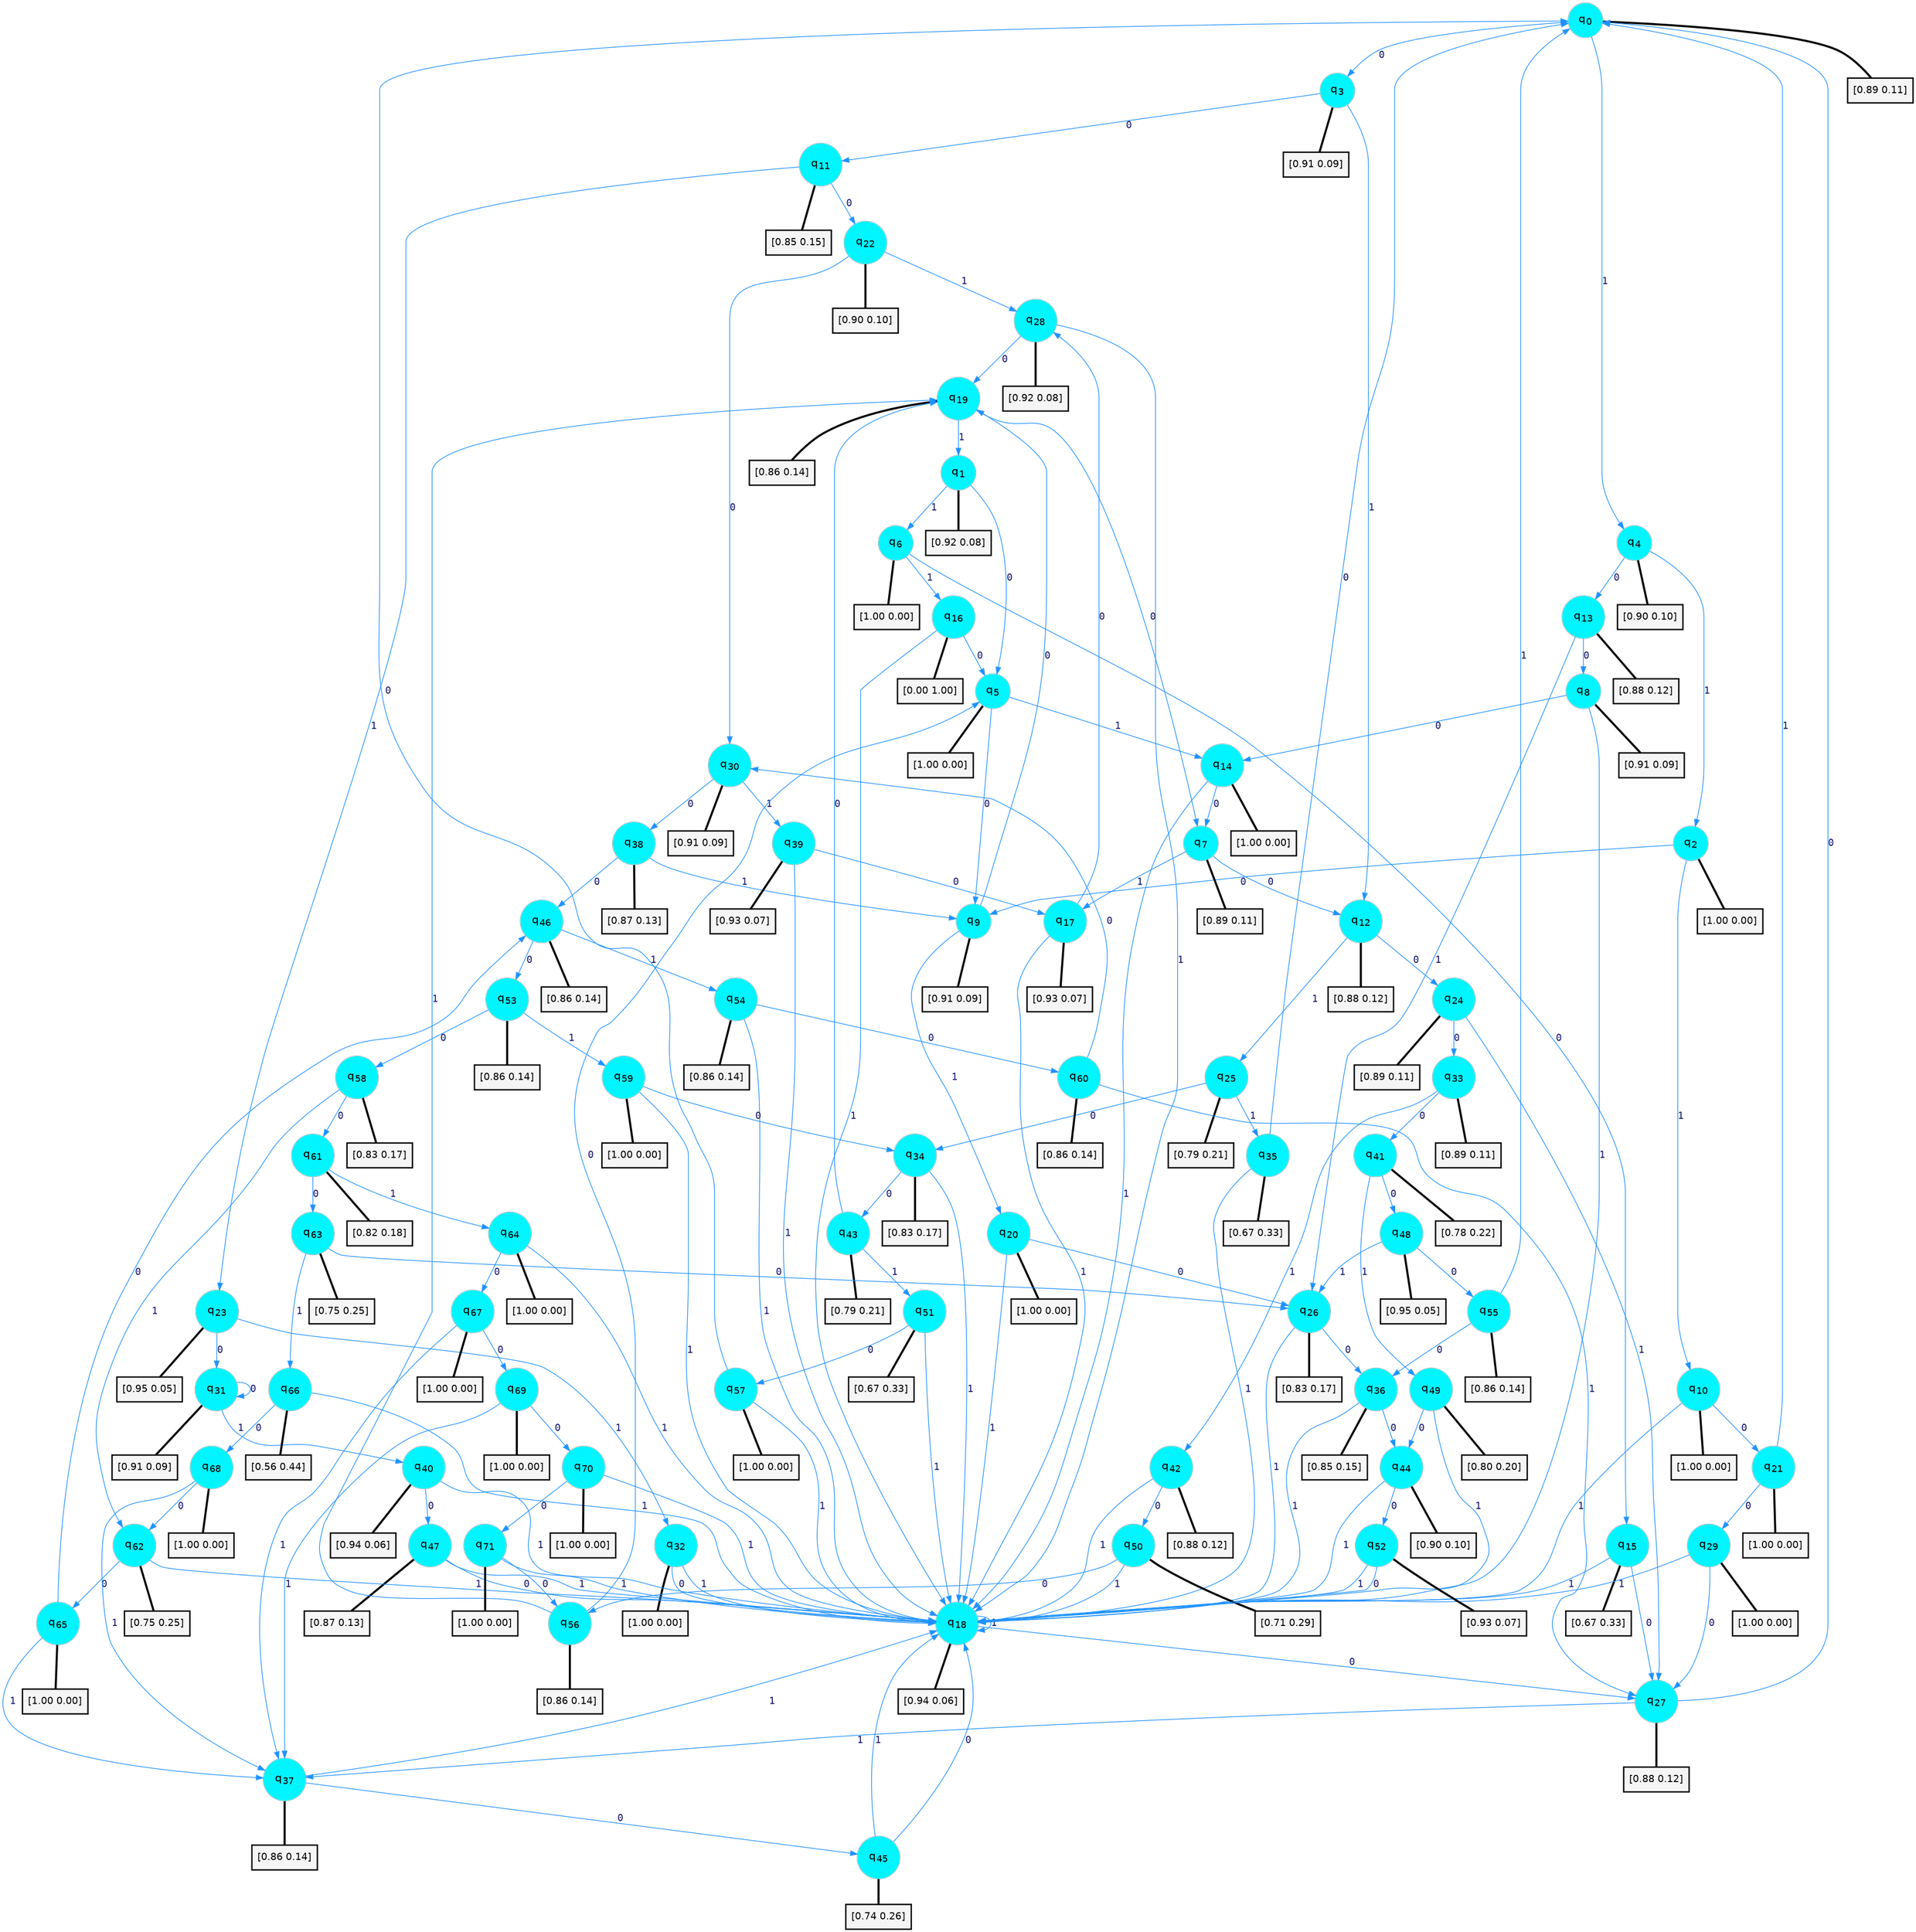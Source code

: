 digraph G {
graph [
bgcolor=transparent, dpi=300, rankdir=TD, size="40,25"];
node [
color=gray, fillcolor=turquoise1, fontcolor=black, fontname=Helvetica, fontsize=16, fontweight=bold, shape=circle, style=filled];
edge [
arrowsize=1, color=dodgerblue1, fontcolor=midnightblue, fontname=courier, fontweight=bold, penwidth=1, style=solid, weight=20];
0[label=<q<SUB>0</SUB>>];
1[label=<q<SUB>1</SUB>>];
2[label=<q<SUB>2</SUB>>];
3[label=<q<SUB>3</SUB>>];
4[label=<q<SUB>4</SUB>>];
5[label=<q<SUB>5</SUB>>];
6[label=<q<SUB>6</SUB>>];
7[label=<q<SUB>7</SUB>>];
8[label=<q<SUB>8</SUB>>];
9[label=<q<SUB>9</SUB>>];
10[label=<q<SUB>10</SUB>>];
11[label=<q<SUB>11</SUB>>];
12[label=<q<SUB>12</SUB>>];
13[label=<q<SUB>13</SUB>>];
14[label=<q<SUB>14</SUB>>];
15[label=<q<SUB>15</SUB>>];
16[label=<q<SUB>16</SUB>>];
17[label=<q<SUB>17</SUB>>];
18[label=<q<SUB>18</SUB>>];
19[label=<q<SUB>19</SUB>>];
20[label=<q<SUB>20</SUB>>];
21[label=<q<SUB>21</SUB>>];
22[label=<q<SUB>22</SUB>>];
23[label=<q<SUB>23</SUB>>];
24[label=<q<SUB>24</SUB>>];
25[label=<q<SUB>25</SUB>>];
26[label=<q<SUB>26</SUB>>];
27[label=<q<SUB>27</SUB>>];
28[label=<q<SUB>28</SUB>>];
29[label=<q<SUB>29</SUB>>];
30[label=<q<SUB>30</SUB>>];
31[label=<q<SUB>31</SUB>>];
32[label=<q<SUB>32</SUB>>];
33[label=<q<SUB>33</SUB>>];
34[label=<q<SUB>34</SUB>>];
35[label=<q<SUB>35</SUB>>];
36[label=<q<SUB>36</SUB>>];
37[label=<q<SUB>37</SUB>>];
38[label=<q<SUB>38</SUB>>];
39[label=<q<SUB>39</SUB>>];
40[label=<q<SUB>40</SUB>>];
41[label=<q<SUB>41</SUB>>];
42[label=<q<SUB>42</SUB>>];
43[label=<q<SUB>43</SUB>>];
44[label=<q<SUB>44</SUB>>];
45[label=<q<SUB>45</SUB>>];
46[label=<q<SUB>46</SUB>>];
47[label=<q<SUB>47</SUB>>];
48[label=<q<SUB>48</SUB>>];
49[label=<q<SUB>49</SUB>>];
50[label=<q<SUB>50</SUB>>];
51[label=<q<SUB>51</SUB>>];
52[label=<q<SUB>52</SUB>>];
53[label=<q<SUB>53</SUB>>];
54[label=<q<SUB>54</SUB>>];
55[label=<q<SUB>55</SUB>>];
56[label=<q<SUB>56</SUB>>];
57[label=<q<SUB>57</SUB>>];
58[label=<q<SUB>58</SUB>>];
59[label=<q<SUB>59</SUB>>];
60[label=<q<SUB>60</SUB>>];
61[label=<q<SUB>61</SUB>>];
62[label=<q<SUB>62</SUB>>];
63[label=<q<SUB>63</SUB>>];
64[label=<q<SUB>64</SUB>>];
65[label=<q<SUB>65</SUB>>];
66[label=<q<SUB>66</SUB>>];
67[label=<q<SUB>67</SUB>>];
68[label=<q<SUB>68</SUB>>];
69[label=<q<SUB>69</SUB>>];
70[label=<q<SUB>70</SUB>>];
71[label=<q<SUB>71</SUB>>];
72[label="[0.89 0.11]", shape=box,fontcolor=black, fontname=Helvetica, fontsize=14, penwidth=2, fillcolor=whitesmoke,color=black];
73[label="[0.92 0.08]", shape=box,fontcolor=black, fontname=Helvetica, fontsize=14, penwidth=2, fillcolor=whitesmoke,color=black];
74[label="[1.00 0.00]", shape=box,fontcolor=black, fontname=Helvetica, fontsize=14, penwidth=2, fillcolor=whitesmoke,color=black];
75[label="[0.91 0.09]", shape=box,fontcolor=black, fontname=Helvetica, fontsize=14, penwidth=2, fillcolor=whitesmoke,color=black];
76[label="[0.90 0.10]", shape=box,fontcolor=black, fontname=Helvetica, fontsize=14, penwidth=2, fillcolor=whitesmoke,color=black];
77[label="[1.00 0.00]", shape=box,fontcolor=black, fontname=Helvetica, fontsize=14, penwidth=2, fillcolor=whitesmoke,color=black];
78[label="[1.00 0.00]", shape=box,fontcolor=black, fontname=Helvetica, fontsize=14, penwidth=2, fillcolor=whitesmoke,color=black];
79[label="[0.89 0.11]", shape=box,fontcolor=black, fontname=Helvetica, fontsize=14, penwidth=2, fillcolor=whitesmoke,color=black];
80[label="[0.91 0.09]", shape=box,fontcolor=black, fontname=Helvetica, fontsize=14, penwidth=2, fillcolor=whitesmoke,color=black];
81[label="[0.91 0.09]", shape=box,fontcolor=black, fontname=Helvetica, fontsize=14, penwidth=2, fillcolor=whitesmoke,color=black];
82[label="[1.00 0.00]", shape=box,fontcolor=black, fontname=Helvetica, fontsize=14, penwidth=2, fillcolor=whitesmoke,color=black];
83[label="[0.85 0.15]", shape=box,fontcolor=black, fontname=Helvetica, fontsize=14, penwidth=2, fillcolor=whitesmoke,color=black];
84[label="[0.88 0.12]", shape=box,fontcolor=black, fontname=Helvetica, fontsize=14, penwidth=2, fillcolor=whitesmoke,color=black];
85[label="[0.88 0.12]", shape=box,fontcolor=black, fontname=Helvetica, fontsize=14, penwidth=2, fillcolor=whitesmoke,color=black];
86[label="[1.00 0.00]", shape=box,fontcolor=black, fontname=Helvetica, fontsize=14, penwidth=2, fillcolor=whitesmoke,color=black];
87[label="[0.67 0.33]", shape=box,fontcolor=black, fontname=Helvetica, fontsize=14, penwidth=2, fillcolor=whitesmoke,color=black];
88[label="[0.00 1.00]", shape=box,fontcolor=black, fontname=Helvetica, fontsize=14, penwidth=2, fillcolor=whitesmoke,color=black];
89[label="[0.93 0.07]", shape=box,fontcolor=black, fontname=Helvetica, fontsize=14, penwidth=2, fillcolor=whitesmoke,color=black];
90[label="[0.94 0.06]", shape=box,fontcolor=black, fontname=Helvetica, fontsize=14, penwidth=2, fillcolor=whitesmoke,color=black];
91[label="[0.86 0.14]", shape=box,fontcolor=black, fontname=Helvetica, fontsize=14, penwidth=2, fillcolor=whitesmoke,color=black];
92[label="[1.00 0.00]", shape=box,fontcolor=black, fontname=Helvetica, fontsize=14, penwidth=2, fillcolor=whitesmoke,color=black];
93[label="[1.00 0.00]", shape=box,fontcolor=black, fontname=Helvetica, fontsize=14, penwidth=2, fillcolor=whitesmoke,color=black];
94[label="[0.90 0.10]", shape=box,fontcolor=black, fontname=Helvetica, fontsize=14, penwidth=2, fillcolor=whitesmoke,color=black];
95[label="[0.95 0.05]", shape=box,fontcolor=black, fontname=Helvetica, fontsize=14, penwidth=2, fillcolor=whitesmoke,color=black];
96[label="[0.89 0.11]", shape=box,fontcolor=black, fontname=Helvetica, fontsize=14, penwidth=2, fillcolor=whitesmoke,color=black];
97[label="[0.79 0.21]", shape=box,fontcolor=black, fontname=Helvetica, fontsize=14, penwidth=2, fillcolor=whitesmoke,color=black];
98[label="[0.83 0.17]", shape=box,fontcolor=black, fontname=Helvetica, fontsize=14, penwidth=2, fillcolor=whitesmoke,color=black];
99[label="[0.88 0.12]", shape=box,fontcolor=black, fontname=Helvetica, fontsize=14, penwidth=2, fillcolor=whitesmoke,color=black];
100[label="[0.92 0.08]", shape=box,fontcolor=black, fontname=Helvetica, fontsize=14, penwidth=2, fillcolor=whitesmoke,color=black];
101[label="[1.00 0.00]", shape=box,fontcolor=black, fontname=Helvetica, fontsize=14, penwidth=2, fillcolor=whitesmoke,color=black];
102[label="[0.91 0.09]", shape=box,fontcolor=black, fontname=Helvetica, fontsize=14, penwidth=2, fillcolor=whitesmoke,color=black];
103[label="[0.91 0.09]", shape=box,fontcolor=black, fontname=Helvetica, fontsize=14, penwidth=2, fillcolor=whitesmoke,color=black];
104[label="[1.00 0.00]", shape=box,fontcolor=black, fontname=Helvetica, fontsize=14, penwidth=2, fillcolor=whitesmoke,color=black];
105[label="[0.89 0.11]", shape=box,fontcolor=black, fontname=Helvetica, fontsize=14, penwidth=2, fillcolor=whitesmoke,color=black];
106[label="[0.83 0.17]", shape=box,fontcolor=black, fontname=Helvetica, fontsize=14, penwidth=2, fillcolor=whitesmoke,color=black];
107[label="[0.67 0.33]", shape=box,fontcolor=black, fontname=Helvetica, fontsize=14, penwidth=2, fillcolor=whitesmoke,color=black];
108[label="[0.85 0.15]", shape=box,fontcolor=black, fontname=Helvetica, fontsize=14, penwidth=2, fillcolor=whitesmoke,color=black];
109[label="[0.86 0.14]", shape=box,fontcolor=black, fontname=Helvetica, fontsize=14, penwidth=2, fillcolor=whitesmoke,color=black];
110[label="[0.87 0.13]", shape=box,fontcolor=black, fontname=Helvetica, fontsize=14, penwidth=2, fillcolor=whitesmoke,color=black];
111[label="[0.93 0.07]", shape=box,fontcolor=black, fontname=Helvetica, fontsize=14, penwidth=2, fillcolor=whitesmoke,color=black];
112[label="[0.94 0.06]", shape=box,fontcolor=black, fontname=Helvetica, fontsize=14, penwidth=2, fillcolor=whitesmoke,color=black];
113[label="[0.78 0.22]", shape=box,fontcolor=black, fontname=Helvetica, fontsize=14, penwidth=2, fillcolor=whitesmoke,color=black];
114[label="[0.88 0.12]", shape=box,fontcolor=black, fontname=Helvetica, fontsize=14, penwidth=2, fillcolor=whitesmoke,color=black];
115[label="[0.79 0.21]", shape=box,fontcolor=black, fontname=Helvetica, fontsize=14, penwidth=2, fillcolor=whitesmoke,color=black];
116[label="[0.90 0.10]", shape=box,fontcolor=black, fontname=Helvetica, fontsize=14, penwidth=2, fillcolor=whitesmoke,color=black];
117[label="[0.74 0.26]", shape=box,fontcolor=black, fontname=Helvetica, fontsize=14, penwidth=2, fillcolor=whitesmoke,color=black];
118[label="[0.86 0.14]", shape=box,fontcolor=black, fontname=Helvetica, fontsize=14, penwidth=2, fillcolor=whitesmoke,color=black];
119[label="[0.87 0.13]", shape=box,fontcolor=black, fontname=Helvetica, fontsize=14, penwidth=2, fillcolor=whitesmoke,color=black];
120[label="[0.95 0.05]", shape=box,fontcolor=black, fontname=Helvetica, fontsize=14, penwidth=2, fillcolor=whitesmoke,color=black];
121[label="[0.80 0.20]", shape=box,fontcolor=black, fontname=Helvetica, fontsize=14, penwidth=2, fillcolor=whitesmoke,color=black];
122[label="[0.71 0.29]", shape=box,fontcolor=black, fontname=Helvetica, fontsize=14, penwidth=2, fillcolor=whitesmoke,color=black];
123[label="[0.67 0.33]", shape=box,fontcolor=black, fontname=Helvetica, fontsize=14, penwidth=2, fillcolor=whitesmoke,color=black];
124[label="[0.93 0.07]", shape=box,fontcolor=black, fontname=Helvetica, fontsize=14, penwidth=2, fillcolor=whitesmoke,color=black];
125[label="[0.86 0.14]", shape=box,fontcolor=black, fontname=Helvetica, fontsize=14, penwidth=2, fillcolor=whitesmoke,color=black];
126[label="[0.86 0.14]", shape=box,fontcolor=black, fontname=Helvetica, fontsize=14, penwidth=2, fillcolor=whitesmoke,color=black];
127[label="[0.86 0.14]", shape=box,fontcolor=black, fontname=Helvetica, fontsize=14, penwidth=2, fillcolor=whitesmoke,color=black];
128[label="[0.86 0.14]", shape=box,fontcolor=black, fontname=Helvetica, fontsize=14, penwidth=2, fillcolor=whitesmoke,color=black];
129[label="[1.00 0.00]", shape=box,fontcolor=black, fontname=Helvetica, fontsize=14, penwidth=2, fillcolor=whitesmoke,color=black];
130[label="[0.83 0.17]", shape=box,fontcolor=black, fontname=Helvetica, fontsize=14, penwidth=2, fillcolor=whitesmoke,color=black];
131[label="[1.00 0.00]", shape=box,fontcolor=black, fontname=Helvetica, fontsize=14, penwidth=2, fillcolor=whitesmoke,color=black];
132[label="[0.86 0.14]", shape=box,fontcolor=black, fontname=Helvetica, fontsize=14, penwidth=2, fillcolor=whitesmoke,color=black];
133[label="[0.82 0.18]", shape=box,fontcolor=black, fontname=Helvetica, fontsize=14, penwidth=2, fillcolor=whitesmoke,color=black];
134[label="[0.75 0.25]", shape=box,fontcolor=black, fontname=Helvetica, fontsize=14, penwidth=2, fillcolor=whitesmoke,color=black];
135[label="[0.75 0.25]", shape=box,fontcolor=black, fontname=Helvetica, fontsize=14, penwidth=2, fillcolor=whitesmoke,color=black];
136[label="[1.00 0.00]", shape=box,fontcolor=black, fontname=Helvetica, fontsize=14, penwidth=2, fillcolor=whitesmoke,color=black];
137[label="[1.00 0.00]", shape=box,fontcolor=black, fontname=Helvetica, fontsize=14, penwidth=2, fillcolor=whitesmoke,color=black];
138[label="[0.56 0.44]", shape=box,fontcolor=black, fontname=Helvetica, fontsize=14, penwidth=2, fillcolor=whitesmoke,color=black];
139[label="[1.00 0.00]", shape=box,fontcolor=black, fontname=Helvetica, fontsize=14, penwidth=2, fillcolor=whitesmoke,color=black];
140[label="[1.00 0.00]", shape=box,fontcolor=black, fontname=Helvetica, fontsize=14, penwidth=2, fillcolor=whitesmoke,color=black];
141[label="[1.00 0.00]", shape=box,fontcolor=black, fontname=Helvetica, fontsize=14, penwidth=2, fillcolor=whitesmoke,color=black];
142[label="[1.00 0.00]", shape=box,fontcolor=black, fontname=Helvetica, fontsize=14, penwidth=2, fillcolor=whitesmoke,color=black];
143[label="[1.00 0.00]", shape=box,fontcolor=black, fontname=Helvetica, fontsize=14, penwidth=2, fillcolor=whitesmoke,color=black];
0->3 [label=0];
0->4 [label=1];
0->72 [arrowhead=none, penwidth=3,color=black];
1->5 [label=0];
1->6 [label=1];
1->73 [arrowhead=none, penwidth=3,color=black];
2->9 [label=0];
2->10 [label=1];
2->74 [arrowhead=none, penwidth=3,color=black];
3->11 [label=0];
3->12 [label=1];
3->75 [arrowhead=none, penwidth=3,color=black];
4->13 [label=0];
4->2 [label=1];
4->76 [arrowhead=none, penwidth=3,color=black];
5->9 [label=0];
5->14 [label=1];
5->77 [arrowhead=none, penwidth=3,color=black];
6->15 [label=0];
6->16 [label=1];
6->78 [arrowhead=none, penwidth=3,color=black];
7->12 [label=0];
7->17 [label=1];
7->79 [arrowhead=none, penwidth=3,color=black];
8->14 [label=0];
8->18 [label=1];
8->80 [arrowhead=none, penwidth=3,color=black];
9->19 [label=0];
9->20 [label=1];
9->81 [arrowhead=none, penwidth=3,color=black];
10->21 [label=0];
10->18 [label=1];
10->82 [arrowhead=none, penwidth=3,color=black];
11->22 [label=0];
11->23 [label=1];
11->83 [arrowhead=none, penwidth=3,color=black];
12->24 [label=0];
12->25 [label=1];
12->84 [arrowhead=none, penwidth=3,color=black];
13->8 [label=0];
13->26 [label=1];
13->85 [arrowhead=none, penwidth=3,color=black];
14->7 [label=0];
14->18 [label=1];
14->86 [arrowhead=none, penwidth=3,color=black];
15->27 [label=0];
15->18 [label=1];
15->87 [arrowhead=none, penwidth=3,color=black];
16->5 [label=0];
16->18 [label=1];
16->88 [arrowhead=none, penwidth=3,color=black];
17->28 [label=0];
17->18 [label=1];
17->89 [arrowhead=none, penwidth=3,color=black];
18->27 [label=0];
18->18 [label=1];
18->90 [arrowhead=none, penwidth=3,color=black];
19->7 [label=0];
19->1 [label=1];
19->91 [arrowhead=none, penwidth=3,color=black];
20->26 [label=0];
20->18 [label=1];
20->92 [arrowhead=none, penwidth=3,color=black];
21->29 [label=0];
21->0 [label=1];
21->93 [arrowhead=none, penwidth=3,color=black];
22->30 [label=0];
22->28 [label=1];
22->94 [arrowhead=none, penwidth=3,color=black];
23->31 [label=0];
23->32 [label=1];
23->95 [arrowhead=none, penwidth=3,color=black];
24->33 [label=0];
24->27 [label=1];
24->96 [arrowhead=none, penwidth=3,color=black];
25->34 [label=0];
25->35 [label=1];
25->97 [arrowhead=none, penwidth=3,color=black];
26->36 [label=0];
26->18 [label=1];
26->98 [arrowhead=none, penwidth=3,color=black];
27->0 [label=0];
27->37 [label=1];
27->99 [arrowhead=none, penwidth=3,color=black];
28->19 [label=0];
28->18 [label=1];
28->100 [arrowhead=none, penwidth=3,color=black];
29->27 [label=0];
29->18 [label=1];
29->101 [arrowhead=none, penwidth=3,color=black];
30->38 [label=0];
30->39 [label=1];
30->102 [arrowhead=none, penwidth=3,color=black];
31->31 [label=0];
31->40 [label=1];
31->103 [arrowhead=none, penwidth=3,color=black];
32->18 [label=0];
32->18 [label=1];
32->104 [arrowhead=none, penwidth=3,color=black];
33->41 [label=0];
33->42 [label=1];
33->105 [arrowhead=none, penwidth=3,color=black];
34->43 [label=0];
34->18 [label=1];
34->106 [arrowhead=none, penwidth=3,color=black];
35->0 [label=0];
35->18 [label=1];
35->107 [arrowhead=none, penwidth=3,color=black];
36->44 [label=0];
36->18 [label=1];
36->108 [arrowhead=none, penwidth=3,color=black];
37->45 [label=0];
37->18 [label=1];
37->109 [arrowhead=none, penwidth=3,color=black];
38->46 [label=0];
38->9 [label=1];
38->110 [arrowhead=none, penwidth=3,color=black];
39->17 [label=0];
39->18 [label=1];
39->111 [arrowhead=none, penwidth=3,color=black];
40->47 [label=0];
40->18 [label=1];
40->112 [arrowhead=none, penwidth=3,color=black];
41->48 [label=0];
41->49 [label=1];
41->113 [arrowhead=none, penwidth=3,color=black];
42->50 [label=0];
42->18 [label=1];
42->114 [arrowhead=none, penwidth=3,color=black];
43->19 [label=0];
43->51 [label=1];
43->115 [arrowhead=none, penwidth=3,color=black];
44->52 [label=0];
44->18 [label=1];
44->116 [arrowhead=none, penwidth=3,color=black];
45->18 [label=0];
45->18 [label=1];
45->117 [arrowhead=none, penwidth=3,color=black];
46->53 [label=0];
46->54 [label=1];
46->118 [arrowhead=none, penwidth=3,color=black];
47->18 [label=0];
47->18 [label=1];
47->119 [arrowhead=none, penwidth=3,color=black];
48->55 [label=0];
48->26 [label=1];
48->120 [arrowhead=none, penwidth=3,color=black];
49->44 [label=0];
49->18 [label=1];
49->121 [arrowhead=none, penwidth=3,color=black];
50->56 [label=0];
50->18 [label=1];
50->122 [arrowhead=none, penwidth=3,color=black];
51->57 [label=0];
51->18 [label=1];
51->123 [arrowhead=none, penwidth=3,color=black];
52->18 [label=0];
52->18 [label=1];
52->124 [arrowhead=none, penwidth=3,color=black];
53->58 [label=0];
53->59 [label=1];
53->125 [arrowhead=none, penwidth=3,color=black];
54->60 [label=0];
54->18 [label=1];
54->126 [arrowhead=none, penwidth=3,color=black];
55->36 [label=0];
55->0 [label=1];
55->127 [arrowhead=none, penwidth=3,color=black];
56->5 [label=0];
56->19 [label=1];
56->128 [arrowhead=none, penwidth=3,color=black];
57->0 [label=0];
57->18 [label=1];
57->129 [arrowhead=none, penwidth=3,color=black];
58->61 [label=0];
58->62 [label=1];
58->130 [arrowhead=none, penwidth=3,color=black];
59->34 [label=0];
59->18 [label=1];
59->131 [arrowhead=none, penwidth=3,color=black];
60->30 [label=0];
60->27 [label=1];
60->132 [arrowhead=none, penwidth=3,color=black];
61->63 [label=0];
61->64 [label=1];
61->133 [arrowhead=none, penwidth=3,color=black];
62->65 [label=0];
62->18 [label=1];
62->134 [arrowhead=none, penwidth=3,color=black];
63->26 [label=0];
63->66 [label=1];
63->135 [arrowhead=none, penwidth=3,color=black];
64->67 [label=0];
64->18 [label=1];
64->136 [arrowhead=none, penwidth=3,color=black];
65->46 [label=0];
65->37 [label=1];
65->137 [arrowhead=none, penwidth=3,color=black];
66->68 [label=0];
66->18 [label=1];
66->138 [arrowhead=none, penwidth=3,color=black];
67->69 [label=0];
67->37 [label=1];
67->139 [arrowhead=none, penwidth=3,color=black];
68->62 [label=0];
68->37 [label=1];
68->140 [arrowhead=none, penwidth=3,color=black];
69->70 [label=0];
69->37 [label=1];
69->141 [arrowhead=none, penwidth=3,color=black];
70->71 [label=0];
70->18 [label=1];
70->142 [arrowhead=none, penwidth=3,color=black];
71->56 [label=0];
71->18 [label=1];
71->143 [arrowhead=none, penwidth=3,color=black];
}
